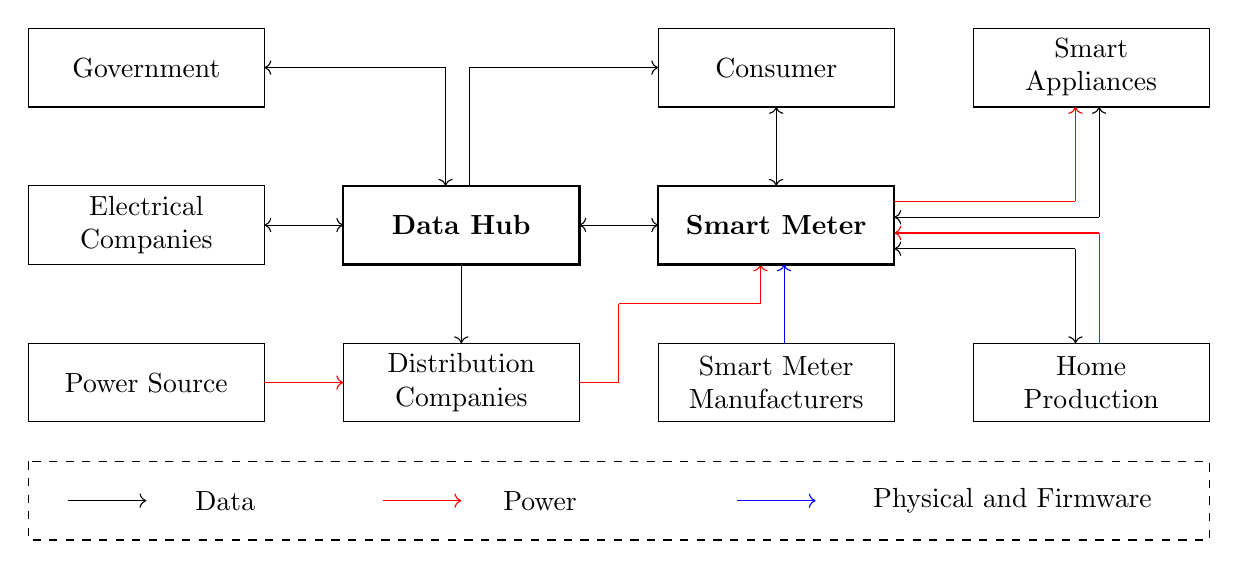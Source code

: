 \begin{tikzpicture}
\newcommand*{\nodesize}{3}%

%\draw[help lines] (-1,-1) grid (20,20);

%legends
\draw[dashed] (0,-.5) rectangle (15,-1.5);
\draw[->] (.5,-1) -- (1.5,-1);
\node at (2.5,-1) {Data};
\draw[red,->] (4.5,-1) -- (5.5,-1);
\node at (6.5,-1) {Power};
\draw[blue, ->] (9,-1) -- (10,-1);
\node at (12.5,-1) {Physical and Firmware};


\draw (0,4) rectangle (3,5) node[pos=.5] {Government};
\draw[<-] (3,4.5) -- (5.3,4.5);
\draw[->] (5.3,4.5) -- (5.3,3);

\draw (0,0) rectangle (3, 1) node[pos=.5] {Power Source};
\draw[red, ->] (3, .5) -- (4, .5);

\draw (4,0) rectangle (7, 1) node[pos=.5, align=center] {Distribution\\Companies};
\draw[red] (7,.5) -- (7.5,.5);
\draw[red] (7.5,.5) -- (7.5,1.5);
\draw[red] (7.5,1.5) -- (9.3,1.5);
\draw[red, ->] (9.3, 1.5) -- (9.3, 2);

\draw (0,2) rectangle (3,3) node[pos=.5, align=center] {Electrical\\Companies};
\draw[<->] (3, 2.5) -- (4, 2.5);

\draw[thick] (4,2) rectangle (7,3) node[pos=.5] {\textbf{Data Hub}};
\draw[->] (5.5, 2) -- (5.5, 1);

\draw[thick] (8,2) rectangle (11,3) node[pos=.5] {\textbf{Smart Meter}};
\draw[<->] (7,2.5) -- (8, 2.5);

\draw (8,4) rectangle (11,5) node[pos=.5] {Consumer};
\draw[<->] (9.5, 3) -- (9.5, 4);
\draw (5.6,3) -- (5.6,4.5);
\draw[->] (5.6, 4.5) -- (8, 4.5);

\draw (8,0) rectangle (11,1) node[pos=.5, align=center] {Smart Meter\\Manufacturers};
\draw[blue, ->] (9.6,1) -- (9.6,2);

\draw (12,4) rectangle (15,5) node[pos=.5, align=center] {Smart\\Appliances};
\draw[red, ->] (13.3, 2.8) -- (13.3, 4);
\draw[red] (11,2.8) -- (13.3,2.8);

\draw[->] (13.6, 2.6) -- (13.6, 4);
\draw[<-] (11,2.6) -- (13.6,2.6);

\draw (12,0) rectangle (15,1) node[pos=.5, align=center] {Home\\Production};
\draw[red, <-] (11, 2.4) -- (13.6,2.4);
\draw[red] (13.6,2.4) -- (13.6,1);
\draw[<-] (11, 2.2) -- (13.3, 2.2);
\draw[->] (13.3,2.2) -- (13.3,1);

\end{tikzpicture}